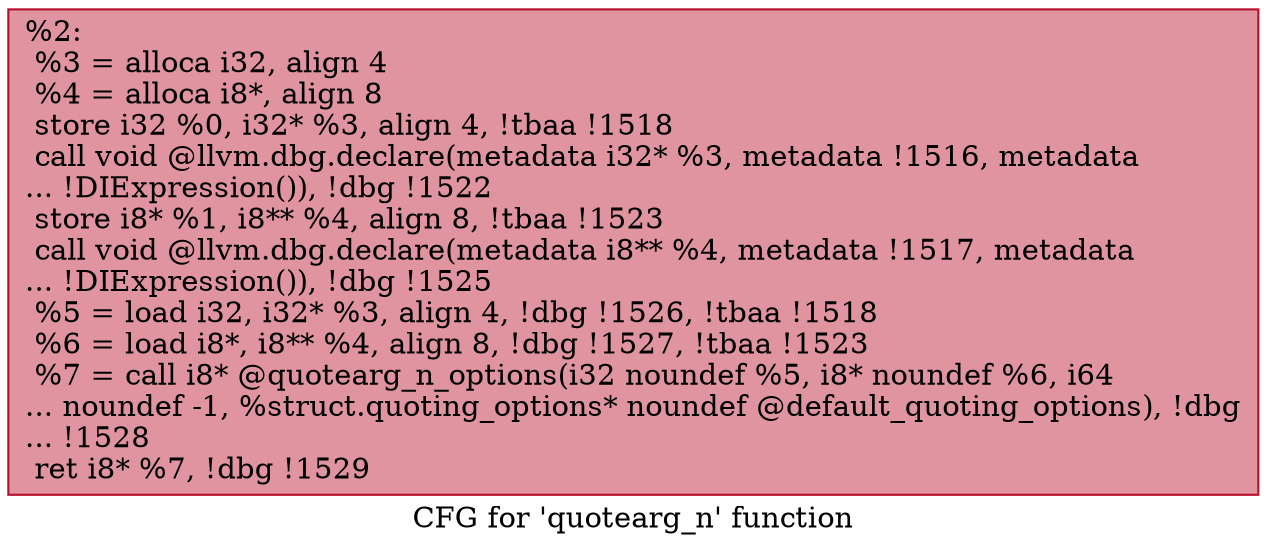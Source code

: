 digraph "CFG for 'quotearg_n' function" {
	label="CFG for 'quotearg_n' function";

	Node0x27ba130 [shape=record,color="#b70d28ff", style=filled, fillcolor="#b70d2870",label="{%2:\l  %3 = alloca i32, align 4\l  %4 = alloca i8*, align 8\l  store i32 %0, i32* %3, align 4, !tbaa !1518\l  call void @llvm.dbg.declare(metadata i32* %3, metadata !1516, metadata\l... !DIExpression()), !dbg !1522\l  store i8* %1, i8** %4, align 8, !tbaa !1523\l  call void @llvm.dbg.declare(metadata i8** %4, metadata !1517, metadata\l... !DIExpression()), !dbg !1525\l  %5 = load i32, i32* %3, align 4, !dbg !1526, !tbaa !1518\l  %6 = load i8*, i8** %4, align 8, !dbg !1527, !tbaa !1523\l  %7 = call i8* @quotearg_n_options(i32 noundef %5, i8* noundef %6, i64\l... noundef -1, %struct.quoting_options* noundef @default_quoting_options), !dbg\l... !1528\l  ret i8* %7, !dbg !1529\l}"];
}
